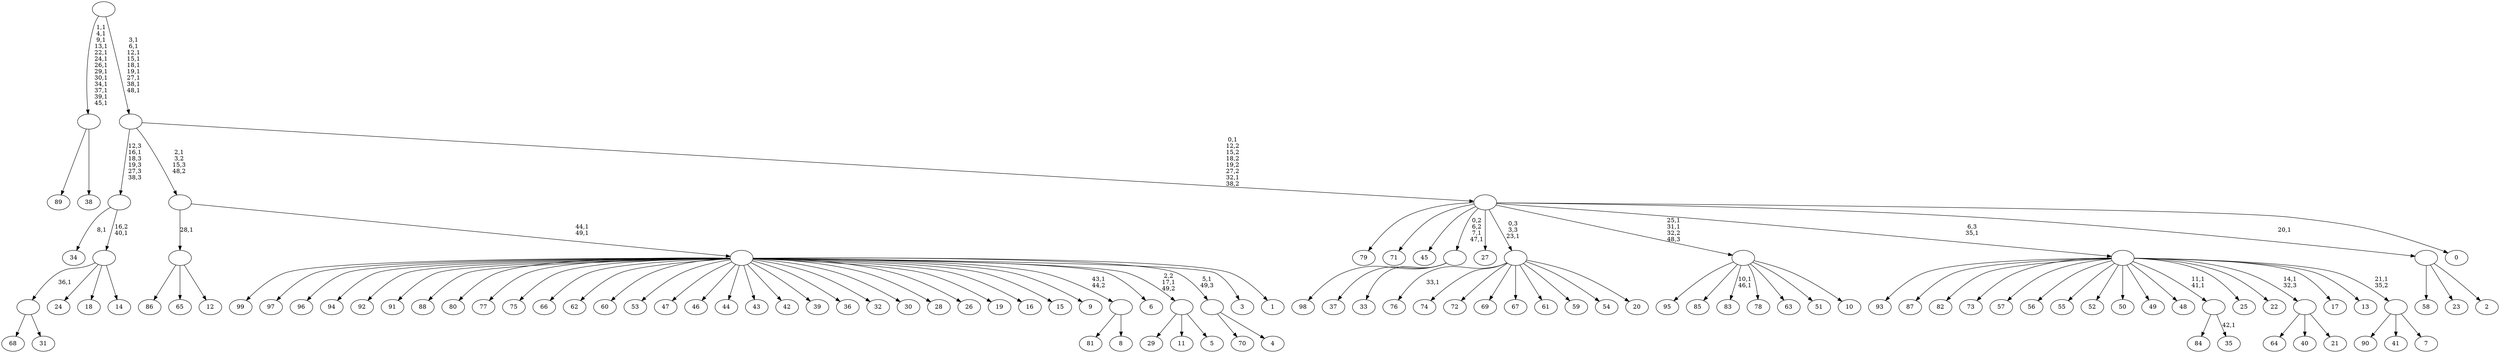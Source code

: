 digraph T {
	150 [label="99"]
	149 [label="98"]
	148 [label="97"]
	147 [label="96"]
	146 [label="95"]
	145 [label="94"]
	144 [label="93"]
	143 [label="92"]
	142 [label="91"]
	141 [label="90"]
	140 [label="89"]
	139 [label="88"]
	138 [label="87"]
	137 [label="86"]
	136 [label="85"]
	135 [label="84"]
	134 [label="83"]
	131 [label="82"]
	130 [label="81"]
	129 [label="80"]
	128 [label="79"]
	127 [label="78"]
	126 [label="77"]
	125 [label="76"]
	123 [label="75"]
	122 [label="74"]
	121 [label="73"]
	120 [label="72"]
	119 [label="71"]
	118 [label="70"]
	117 [label="69"]
	116 [label="68"]
	115 [label="67"]
	114 [label="66"]
	113 [label="65"]
	112 [label="64"]
	111 [label="63"]
	110 [label="62"]
	109 [label="61"]
	108 [label="60"]
	107 [label="59"]
	106 [label="58"]
	105 [label="57"]
	104 [label="56"]
	103 [label="55"]
	102 [label="54"]
	101 [label="53"]
	100 [label="52"]
	99 [label="51"]
	98 [label="50"]
	97 [label="49"]
	96 [label="48"]
	95 [label="47"]
	94 [label="46"]
	93 [label="45"]
	92 [label="44"]
	91 [label="43"]
	90 [label="42"]
	89 [label="41"]
	88 [label="40"]
	87 [label="39"]
	86 [label="38"]
	85 [label=""]
	72 [label="37"]
	71 [label="36"]
	70 [label="35"]
	68 [label=""]
	66 [label="34"]
	64 [label="33"]
	63 [label=""]
	61 [label="32"]
	60 [label="31"]
	59 [label=""]
	58 [label="30"]
	57 [label="29"]
	56 [label="28"]
	55 [label="27"]
	54 [label="26"]
	53 [label="25"]
	52 [label="24"]
	51 [label="23"]
	50 [label="22"]
	49 [label="21"]
	48 [label=""]
	47 [label="20"]
	46 [label=""]
	45 [label="19"]
	44 [label="18"]
	43 [label="17"]
	42 [label="16"]
	41 [label="15"]
	40 [label="14"]
	39 [label=""]
	38 [label=""]
	37 [label="13"]
	36 [label="12"]
	35 [label=""]
	34 [label="11"]
	33 [label="10"]
	32 [label=""]
	30 [label="9"]
	29 [label="8"]
	28 [label=""]
	27 [label="7"]
	26 [label=""]
	25 [label=""]
	24 [label="6"]
	23 [label="5"]
	22 [label=""]
	21 [label="4"]
	20 [label=""]
	19 [label="3"]
	18 [label="2"]
	17 [label=""]
	16 [label="1"]
	15 [label=""]
	13 [label=""]
	12 [label="0"]
	11 [label=""]
	9 [label=""]
	0 [label=""]
	85 -> 140 [label=""]
	85 -> 86 [label=""]
	68 -> 70 [label="42,1"]
	68 -> 135 [label=""]
	63 -> 149 [label=""]
	63 -> 72 [label=""]
	63 -> 64 [label=""]
	59 -> 116 [label=""]
	59 -> 60 [label=""]
	48 -> 112 [label=""]
	48 -> 88 [label=""]
	48 -> 49 [label=""]
	46 -> 125 [label="33,1"]
	46 -> 122 [label=""]
	46 -> 120 [label=""]
	46 -> 117 [label=""]
	46 -> 115 [label=""]
	46 -> 109 [label=""]
	46 -> 107 [label=""]
	46 -> 102 [label=""]
	46 -> 47 [label=""]
	39 -> 59 [label="36,1"]
	39 -> 52 [label=""]
	39 -> 44 [label=""]
	39 -> 40 [label=""]
	38 -> 66 [label="8,1"]
	38 -> 39 [label="16,2\n40,1"]
	35 -> 137 [label=""]
	35 -> 113 [label=""]
	35 -> 36 [label=""]
	32 -> 134 [label="10,1\n46,1"]
	32 -> 146 [label=""]
	32 -> 136 [label=""]
	32 -> 127 [label=""]
	32 -> 111 [label=""]
	32 -> 99 [label=""]
	32 -> 33 [label=""]
	28 -> 130 [label=""]
	28 -> 29 [label=""]
	26 -> 141 [label=""]
	26 -> 89 [label=""]
	26 -> 27 [label=""]
	25 -> 68 [label="11,1\n41,1"]
	25 -> 144 [label=""]
	25 -> 138 [label=""]
	25 -> 131 [label=""]
	25 -> 121 [label=""]
	25 -> 105 [label=""]
	25 -> 104 [label=""]
	25 -> 103 [label=""]
	25 -> 100 [label=""]
	25 -> 98 [label=""]
	25 -> 97 [label=""]
	25 -> 96 [label=""]
	25 -> 53 [label=""]
	25 -> 50 [label=""]
	25 -> 48 [label="14,1\n32,3"]
	25 -> 43 [label=""]
	25 -> 37 [label=""]
	25 -> 26 [label="21,1\n35,2"]
	22 -> 57 [label=""]
	22 -> 34 [label=""]
	22 -> 23 [label=""]
	20 -> 118 [label=""]
	20 -> 21 [label=""]
	17 -> 106 [label=""]
	17 -> 51 [label=""]
	17 -> 18 [label=""]
	15 -> 150 [label=""]
	15 -> 148 [label=""]
	15 -> 147 [label=""]
	15 -> 145 [label=""]
	15 -> 143 [label=""]
	15 -> 142 [label=""]
	15 -> 139 [label=""]
	15 -> 129 [label=""]
	15 -> 126 [label=""]
	15 -> 123 [label=""]
	15 -> 114 [label=""]
	15 -> 110 [label=""]
	15 -> 108 [label=""]
	15 -> 101 [label=""]
	15 -> 95 [label=""]
	15 -> 94 [label=""]
	15 -> 92 [label=""]
	15 -> 91 [label=""]
	15 -> 90 [label=""]
	15 -> 87 [label=""]
	15 -> 71 [label=""]
	15 -> 61 [label=""]
	15 -> 58 [label=""]
	15 -> 56 [label=""]
	15 -> 54 [label=""]
	15 -> 45 [label=""]
	15 -> 42 [label=""]
	15 -> 41 [label=""]
	15 -> 30 [label=""]
	15 -> 28 [label="43,1\n44,2"]
	15 -> 24 [label=""]
	15 -> 22 [label="2,2\n17,1\n49,2"]
	15 -> 20 [label="5,1\n49,3"]
	15 -> 19 [label=""]
	15 -> 16 [label=""]
	13 -> 15 [label="44,1\n49,1"]
	13 -> 35 [label="28,1"]
	11 -> 32 [label="25,1\n31,1\n32,2\n48,3"]
	11 -> 63 [label="0,2\n6,2\n7,1\n47,1"]
	11 -> 128 [label=""]
	11 -> 119 [label=""]
	11 -> 93 [label=""]
	11 -> 55 [label=""]
	11 -> 46 [label="0,3\n3,3\n23,1"]
	11 -> 25 [label="6,3\n35,1"]
	11 -> 17 [label="20,1"]
	11 -> 12 [label=""]
	9 -> 11 [label="0,1\n12,2\n15,2\n18,2\n19,2\n27,2\n32,1\n38,2"]
	9 -> 38 [label="12,3\n16,1\n18,3\n19,3\n27,3\n38,3"]
	9 -> 13 [label="2,1\n3,2\n15,3\n48,2"]
	0 -> 9 [label="3,1\n6,1\n12,1\n15,1\n18,1\n19,1\n27,1\n38,1\n48,1"]
	0 -> 85 [label="1,1\n4,1\n9,1\n13,1\n22,1\n24,1\n26,1\n29,1\n30,1\n34,1\n37,1\n39,1\n45,1"]
}
